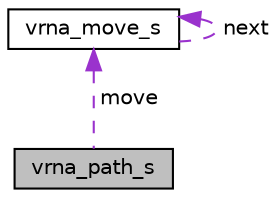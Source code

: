 digraph "vrna_path_s"
{
 // INTERACTIVE_SVG=YES
 // LATEX_PDF_SIZE
  bgcolor="transparent";
  edge [fontname="Helvetica",fontsize="10",labelfontname="Helvetica",labelfontsize="10"];
  node [fontname="Helvetica",fontsize="10",shape=record];
  Node1 [label="vrna_path_s",height=0.2,width=0.4,color="black", fillcolor="grey75", style="filled", fontcolor="black",tooltip="An element of a refolding path list."];
  Node2 -> Node1 [dir="back",color="darkorchid3",fontsize="10",style="dashed",label=" move" ,fontname="Helvetica"];
  Node2 [label="vrna_move_s",height=0.2,width=0.4,color="black",URL="$group__neighbors.html#structvrna__move__s",tooltip="An atomic representation of the transition / move from one structure to its neighbor."];
  Node2 -> Node2 [dir="back",color="darkorchid3",fontsize="10",style="dashed",label=" next" ,fontname="Helvetica"];
}
